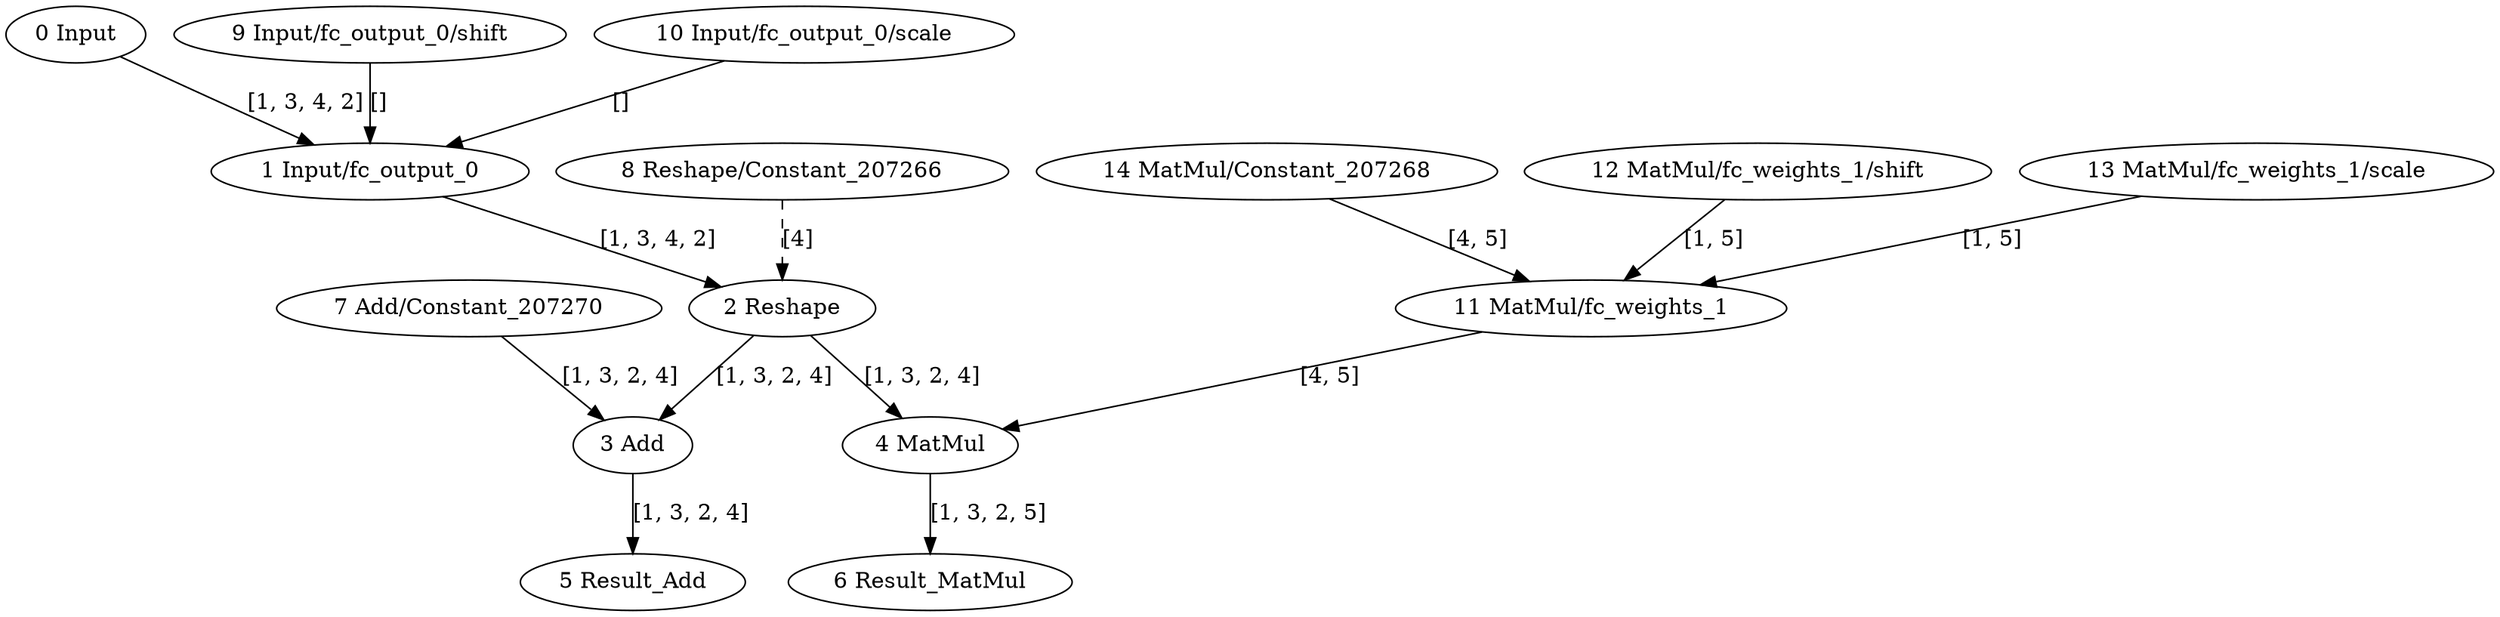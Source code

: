 strict digraph  {
"0 Input" [id=0, type=Parameter];
"1 Input/fc_output_0" [id=1, type=FakeConvert];
"2 Reshape" [id=2, type=Reshape];
"3 Add" [id=3, type=Add];
"4 MatMul" [id=4, type=MatMul];
"5 Result_Add" [id=5, type=Result];
"6 Result_MatMul" [id=6, type=Result];
"7 Add/Constant_207270" [id=7, type=Constant];
"8 Reshape/Constant_207266" [id=8, type=Constant];
"9 Input/fc_output_0/shift" [id=9, type=Constant];
"10 Input/fc_output_0/scale" [id=10, type=Constant];
"11 MatMul/fc_weights_1" [id=11, type=FakeConvert];
"12 MatMul/fc_weights_1/shift" [id=12, type=Constant];
"13 MatMul/fc_weights_1/scale" [id=13, type=Constant];
"14 MatMul/Constant_207268" [id=14, type=Constant];
"0 Input" -> "1 Input/fc_output_0"  [label="[1, 3, 4, 2]", style=solid];
"1 Input/fc_output_0" -> "2 Reshape"  [label="[1, 3, 4, 2]", style=solid];
"2 Reshape" -> "3 Add"  [label="[1, 3, 2, 4]", style=solid];
"2 Reshape" -> "4 MatMul"  [label="[1, 3, 2, 4]", style=solid];
"3 Add" -> "5 Result_Add"  [label="[1, 3, 2, 4]", style=solid];
"4 MatMul" -> "6 Result_MatMul"  [label="[1, 3, 2, 5]", style=solid];
"7 Add/Constant_207270" -> "3 Add"  [label="[1, 3, 2, 4]", style=solid];
"8 Reshape/Constant_207266" -> "2 Reshape"  [label="[4]", style=dashed];
"9 Input/fc_output_0/shift" -> "1 Input/fc_output_0"  [label="[]", style=solid];
"10 Input/fc_output_0/scale" -> "1 Input/fc_output_0"  [label="[]", style=solid];
"11 MatMul/fc_weights_1" -> "4 MatMul"  [label="[4, 5]", style=solid];
"12 MatMul/fc_weights_1/shift" -> "11 MatMul/fc_weights_1"  [label="[1, 5]", style=solid];
"13 MatMul/fc_weights_1/scale" -> "11 MatMul/fc_weights_1"  [label="[1, 5]", style=solid];
"14 MatMul/Constant_207268" -> "11 MatMul/fc_weights_1"  [label="[4, 5]", style=solid];
}
